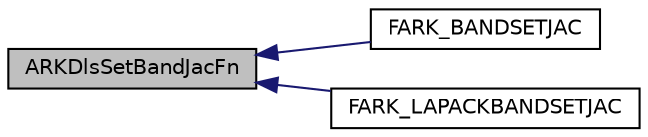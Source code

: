 digraph "ARKDlsSetBandJacFn"
{
  edge [fontname="Helvetica",fontsize="10",labelfontname="Helvetica",labelfontsize="10"];
  node [fontname="Helvetica",fontsize="10",shape=record];
  rankdir="LR";
  Node35 [label="ARKDlsSetBandJacFn",height=0.2,width=0.4,color="black", fillcolor="grey75", style="filled", fontcolor="black"];
  Node35 -> Node36 [dir="back",color="midnightblue",fontsize="10",style="solid",fontname="Helvetica"];
  Node36 [label="FARK_BANDSETJAC",height=0.2,width=0.4,color="black", fillcolor="white", style="filled",URL="$d7/d4c/farkode_8h.html#a0db962a88585154487db0f59fa56ceeb"];
  Node35 -> Node37 [dir="back",color="midnightblue",fontsize="10",style="solid",fontname="Helvetica"];
  Node37 [label="FARK_LAPACKBANDSETJAC",height=0.2,width=0.4,color="black", fillcolor="white", style="filled",URL="$d7/d4c/farkode_8h.html#a1d51c1736ac60247dca43ceb4dd226b5"];
}
